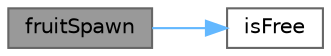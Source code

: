 digraph "fruitSpawn"
{
 // LATEX_PDF_SIZE
  bgcolor="transparent";
  edge [fontname=Helvetica,fontsize=10,labelfontname=Helvetica,labelfontsize=10];
  node [fontname=Helvetica,fontsize=10,shape=box,height=0.2,width=0.4];
  rankdir="LR";
  Node1 [label="fruitSpawn",height=0.2,width=0.4,color="gray40", fillcolor="grey60", style="filled", fontcolor="black",tooltip=" "];
  Node1 -> Node2 [color="steelblue1",style="solid"];
  Node2 [label="isFree",height=0.2,width=0.4,color="grey40", fillcolor="white", style="filled",URL="$assertives_8cpp.html#a23b730f99dc9132a7343a500388c27e3",tooltip="A function that checks if a given position is free."];
}
